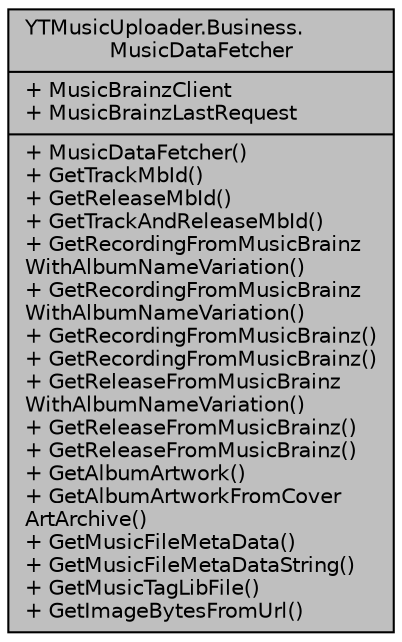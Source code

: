 digraph "YTMusicUploader.Business.MusicDataFetcher"
{
 // LATEX_PDF_SIZE
  edge [fontname="Helvetica",fontsize="10",labelfontname="Helvetica",labelfontsize="10"];
  node [fontname="Helvetica",fontsize="10",shape=record];
  Node1 [label="{YTMusicUploader.Business.\lMusicDataFetcher\n|+ MusicBrainzClient\l+ MusicBrainzLastRequest\l|+ MusicDataFetcher()\l+ GetTrackMbId()\l+ GetReleaseMbId()\l+ GetTrackAndReleaseMbId()\l+ GetRecordingFromMusicBrainz\lWithAlbumNameVariation()\l+ GetRecordingFromMusicBrainz\lWithAlbumNameVariation()\l+ GetRecordingFromMusicBrainz()\l+ GetRecordingFromMusicBrainz()\l+ GetReleaseFromMusicBrainz\lWithAlbumNameVariation()\l+ GetReleaseFromMusicBrainz()\l+ GetReleaseFromMusicBrainz()\l+ GetAlbumArtwork()\l+ GetAlbumArtworkFromCover\lArtArchive()\l+ GetMusicFileMetaData()\l+ GetMusicFileMetaDataString()\l+ GetMusicTagLibFile()\l+ GetImageBytesFromUrl()\l}",height=0.2,width=0.4,color="black", fillcolor="grey75", style="filled", fontcolor="black",tooltip="Gets meta data / tag information from the music file itself and looks up any missing data using a Mus..."];
}
